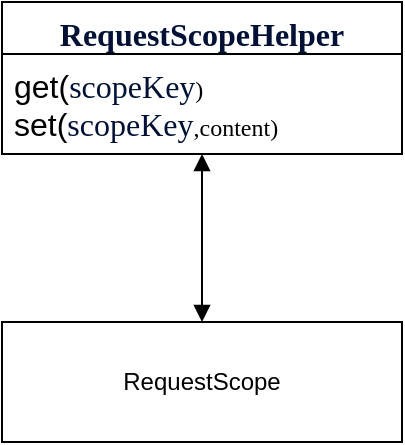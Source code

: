 <mxfile version="24.7.17">
  <diagram name="Page-1" id="yytgZg72hNOTVUlJpi9n">
    <mxGraphModel dx="1420" dy="724" grid="1" gridSize="10" guides="1" tooltips="1" connect="1" arrows="1" fold="1" page="1" pageScale="1" pageWidth="850" pageHeight="1100" math="0" shadow="0">
      <root>
        <mxCell id="0" />
        <mxCell id="1" parent="0" />
        <mxCell id="jS-4y7qqywsbbItmD3TV-1" value="&lt;span style=&quot;font-size:12.0pt;font-family:&amp;quot;Nokia Pure Text Light&amp;quot;;&lt;br/&gt;mso-ascii-font-family:&amp;quot;Nokia Pure Text Light&amp;quot;;mso-fareast-font-family:+mn-ea;&lt;br/&gt;mso-bidi-font-family:+mn-cs;mso-ascii-theme-font:minor-latin;mso-fareast-theme-font:&lt;br/&gt;minor-fareast;mso-bidi-theme-font:minor-bidi;color:#001135;mso-color-index:&lt;br/&gt;3;mso-font-kerning:12.0pt;language:en-US;mso-style-textfill-type:solid;&lt;br/&gt;mso-style-textfill-fill-themecolor:text2;mso-style-textfill-fill-color:#001135;&lt;br/&gt;mso-style-textfill-fill-alpha:100.0%&quot;&gt;RequestScopeHelper&lt;/span&gt;" style="swimlane;fontStyle=1;align=center;verticalAlign=top;childLayout=stackLayout;horizontal=1;startSize=26;horizontalStack=0;resizeParent=1;resizeParentMax=0;resizeLast=0;collapsible=1;marginBottom=0;whiteSpace=wrap;html=1;" vertex="1" parent="1">
          <mxGeometry x="360" y="290" width="200" height="76" as="geometry" />
        </mxCell>
        <mxCell id="jS-4y7qqywsbbItmD3TV-4" value="&lt;p style=&quot;margin-top: 0pt; margin-bottom: 0pt; margin-left: 0in; direction: ltr; unicode-bidi: embed; word-break: normal;&quot;&gt;&lt;span style=&quot;font-size:12.0pt;&lt;br/&gt;font-family:&amp;quot;Nokia Pure Text Light&amp;quot;;mso-ascii-font-family:&amp;quot;Nokia Pure Text Light&amp;quot;;&lt;br/&gt;mso-fareast-font-family:+mn-ea;mso-bidi-font-family:+mn-cs;mso-ascii-theme-font:&lt;br/&gt;minor-latin;mso-fareast-theme-font:minor-fareast;mso-bidi-theme-font:minor-bidi;&lt;br/&gt;color:#001135;mso-color-index:3;mso-font-kerning:12.0pt;language:en-US;&lt;br/&gt;mso-style-textfill-type:solid;mso-style-textfill-fill-themecolor:text2;&lt;br/&gt;mso-style-textfill-fill-color:#001135;mso-style-textfill-fill-alpha:100.0%&quot;&gt;get(&lt;/span&gt;&lt;span style=&quot;font-size:12.0pt;font-family:&amp;quot;Nokia Pure Text Light&amp;quot;;&lt;br/&gt;mso-ascii-font-family:&amp;quot;Nokia Pure Text Light&amp;quot;;mso-fareast-font-family:+mn-ea;&lt;br/&gt;mso-bidi-font-family:+mn-cs;mso-ascii-theme-font:minor-latin;mso-fareast-theme-font:&lt;br/&gt;minor-fareast;mso-bidi-theme-font:minor-bidi;color:#001135;mso-color-index:&lt;br/&gt;3;mso-font-kerning:12.0pt;language:en-US;mso-style-textfill-type:solid;&lt;br/&gt;mso-style-textfill-fill-themecolor:text2;mso-style-textfill-fill-color:#001135;&lt;br/&gt;mso-style-textfill-fill-alpha:100.0%&quot;&gt;scopeKey&lt;/span&gt;&lt;span style=&quot;font-size:&lt;br/&gt;12.0pt;font-family:&amp;quot;Nokia Pure Text Light&amp;quot;;mso-ascii-font-family:&amp;quot;Nokia Pure Text Light&amp;quot;;&lt;br/&gt;mso-fareast-font-family:+mn-ea;mso-bidi-font-family:+mn-cs;mso-ascii-theme-font:&lt;br/&gt;minor-latin;mso-fareast-theme-font:minor-fareast;mso-bidi-theme-font:minor-bidi;&lt;br/&gt;color:#001135;mso-color-index:3;mso-font-kerning:12.0pt;language:en-US;&lt;br/&gt;mso-style-textfill-type:solid;mso-style-textfill-fill-themecolor:text2;&lt;br/&gt;mso-style-textfill-fill-color:#001135;mso-style-textfill-fill-alpha:100.0%&quot;&gt;)&lt;/span&gt;&lt;/p&gt;&lt;p style=&quot;margin-top: 0pt; margin-bottom: 0pt; margin-left: 0in; direction: ltr; unicode-bidi: embed; word-break: normal;&quot;&gt;&lt;span style=&quot;font-size:12.0pt;&lt;br/&gt;font-family:&amp;quot;Nokia Pure Text Light&amp;quot;;mso-ascii-font-family:&amp;quot;Nokia Pure Text Light&amp;quot;;&lt;br/&gt;mso-fareast-font-family:+mn-ea;mso-bidi-font-family:+mn-cs;mso-ascii-theme-font:&lt;br/&gt;minor-latin;mso-fareast-theme-font:minor-fareast;mso-bidi-theme-font:minor-bidi;&lt;br/&gt;color:#001135;mso-color-index:3;mso-font-kerning:12.0pt;language:en-US;&lt;br/&gt;mso-style-textfill-type:solid;mso-style-textfill-fill-themecolor:text2;&lt;br/&gt;mso-style-textfill-fill-color:#001135;mso-style-textfill-fill-alpha:100.0%&quot;&gt;set(&lt;/span&gt;&lt;span style=&quot;font-size:12.0pt;font-family:&amp;quot;Nokia Pure Text Light&amp;quot;;&lt;br/&gt;mso-ascii-font-family:&amp;quot;Nokia Pure Text Light&amp;quot;;mso-fareast-font-family:+mn-ea;&lt;br/&gt;mso-bidi-font-family:+mn-cs;mso-ascii-theme-font:minor-latin;mso-fareast-theme-font:&lt;br/&gt;minor-fareast;mso-bidi-theme-font:minor-bidi;color:#001135;mso-color-index:&lt;br/&gt;3;mso-font-kerning:12.0pt;language:en-US;mso-style-textfill-type:solid;&lt;br/&gt;mso-style-textfill-fill-themecolor:text2;mso-style-textfill-fill-color:#001135;&lt;br/&gt;mso-style-textfill-fill-alpha:100.0%&quot;&gt;scopeKey&lt;/span&gt;&lt;span style=&quot;font-size:&lt;br/&gt;12.0pt;font-family:&amp;quot;Nokia Pure Text Light&amp;quot;;mso-ascii-font-family:&amp;quot;Nokia Pure Text Light&amp;quot;;&lt;br/&gt;mso-fareast-font-family:+mn-ea;mso-bidi-font-family:+mn-cs;mso-ascii-theme-font:&lt;br/&gt;minor-latin;mso-fareast-theme-font:minor-fareast;mso-bidi-theme-font:minor-bidi;&lt;br/&gt;color:#001135;mso-color-index:3;mso-font-kerning:12.0pt;language:en-US;&lt;br/&gt;mso-style-textfill-type:solid;mso-style-textfill-fill-themecolor:text2;&lt;br/&gt;mso-style-textfill-fill-color:#001135;mso-style-textfill-fill-alpha:100.0%&quot;&gt;,content)&lt;/span&gt;&lt;/p&gt;" style="text;strokeColor=none;fillColor=none;align=left;verticalAlign=top;spacingLeft=4;spacingRight=4;overflow=hidden;rotatable=0;points=[[0,0.5],[1,0.5]];portConstraint=eastwest;whiteSpace=wrap;html=1;" vertex="1" parent="jS-4y7qqywsbbItmD3TV-1">
          <mxGeometry y="26" width="200" height="50" as="geometry" />
        </mxCell>
        <mxCell id="jS-4y7qqywsbbItmD3TV-5" value="RequestScope" style="html=1;whiteSpace=wrap;" vertex="1" parent="1">
          <mxGeometry x="360" y="450" width="200" height="60" as="geometry" />
        </mxCell>
        <mxCell id="jS-4y7qqywsbbItmD3TV-8" value="" style="endArrow=block;startArrow=block;endFill=1;startFill=1;html=1;rounded=0;entryX=0.5;entryY=0;entryDx=0;entryDy=0;" edge="1" parent="1" source="jS-4y7qqywsbbItmD3TV-4" target="jS-4y7qqywsbbItmD3TV-5">
          <mxGeometry width="160" relative="1" as="geometry">
            <mxPoint x="410" y="410" as="sourcePoint" />
            <mxPoint x="550" y="420" as="targetPoint" />
          </mxGeometry>
        </mxCell>
      </root>
    </mxGraphModel>
  </diagram>
</mxfile>
